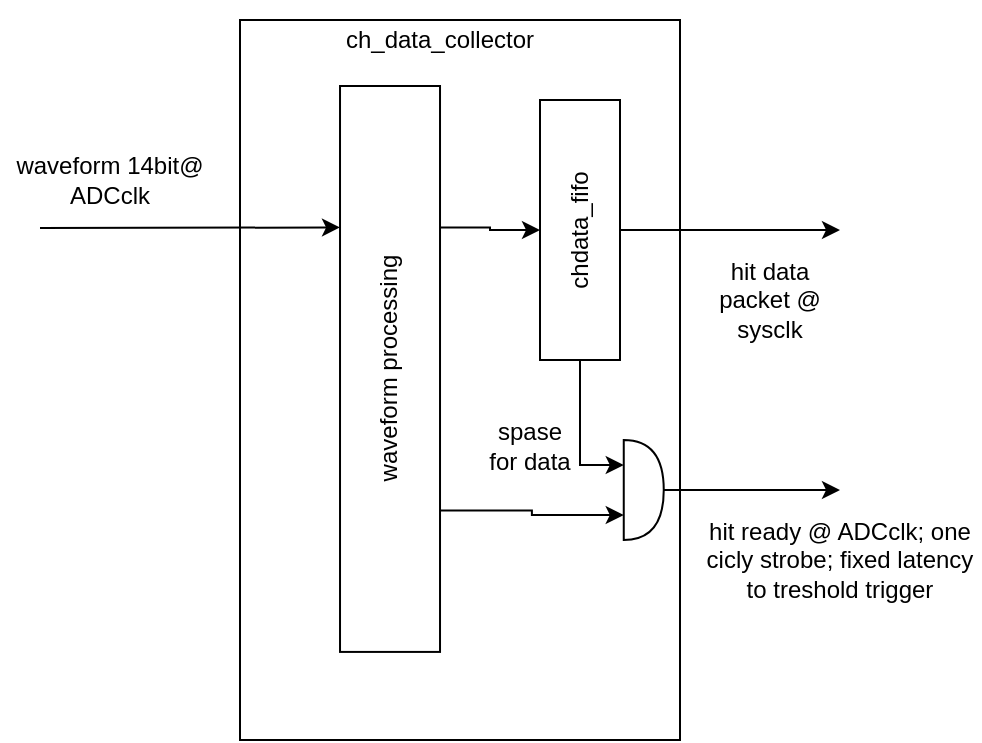 <mxfile version="13.9.9" type="device"><diagram id="AFGwEnbjr_TBrsz1sSME" name="Страница 1"><mxGraphModel dx="1290" dy="968" grid="1" gridSize="10" guides="0" tooltips="1" connect="1" arrows="1" fold="1" page="1" pageScale="1" pageWidth="827" pageHeight="1169" math="0" shadow="0"><root><mxCell id="0"/><mxCell id="1" parent="0"/><mxCell id="KeU4IXL3HK5s4pi147PL-1" value="" style="rounded=0;whiteSpace=wrap;html=1;" vertex="1" parent="1"><mxGeometry x="210" y="210" width="220" height="360" as="geometry"/></mxCell><mxCell id="KeU4IXL3HK5s4pi147PL-2" value="ch_data_collector" style="text;html=1;strokeColor=none;fillColor=none;align=center;verticalAlign=middle;whiteSpace=wrap;rounded=0;" vertex="1" parent="1"><mxGeometry x="230" y="200" width="160" height="40" as="geometry"/></mxCell><mxCell id="KeU4IXL3HK5s4pi147PL-22" style="edgeStyle=orthogonalEdgeStyle;rounded=0;orthogonalLoop=1;jettySize=auto;html=1;exitX=0;exitY=0.5;exitDx=0;exitDy=0;entryX=0;entryY=0.25;entryDx=0;entryDy=0;entryPerimeter=0;" edge="1" parent="1" source="KeU4IXL3HK5s4pi147PL-3" target="KeU4IXL3HK5s4pi147PL-19"><mxGeometry relative="1" as="geometry"/></mxCell><mxCell id="KeU4IXL3HK5s4pi147PL-26" style="edgeStyle=orthogonalEdgeStyle;rounded=0;orthogonalLoop=1;jettySize=auto;html=1;exitX=0.5;exitY=1;exitDx=0;exitDy=0;" edge="1" parent="1" source="KeU4IXL3HK5s4pi147PL-3"><mxGeometry relative="1" as="geometry"><mxPoint x="510" y="315" as="targetPoint"/></mxGeometry></mxCell><mxCell id="KeU4IXL3HK5s4pi147PL-3" value="chdata_fifo" style="rounded=0;whiteSpace=wrap;html=1;rotation=-90;" vertex="1" parent="1"><mxGeometry x="315" y="295" width="130" height="40" as="geometry"/></mxCell><mxCell id="KeU4IXL3HK5s4pi147PL-6" style="edgeStyle=orthogonalEdgeStyle;rounded=0;orthogonalLoop=1;jettySize=auto;html=1;exitX=0.75;exitY=1;exitDx=0;exitDy=0;entryX=0.5;entryY=0;entryDx=0;entryDy=0;" edge="1" parent="1" source="KeU4IXL3HK5s4pi147PL-4" target="KeU4IXL3HK5s4pi147PL-3"><mxGeometry relative="1" as="geometry"/></mxCell><mxCell id="KeU4IXL3HK5s4pi147PL-21" style="edgeStyle=orthogonalEdgeStyle;rounded=0;orthogonalLoop=1;jettySize=auto;html=1;exitX=0.25;exitY=1;exitDx=0;exitDy=0;entryX=0;entryY=0.75;entryDx=0;entryDy=0;entryPerimeter=0;" edge="1" parent="1" source="KeU4IXL3HK5s4pi147PL-4" target="KeU4IXL3HK5s4pi147PL-19"><mxGeometry relative="1" as="geometry"/></mxCell><mxCell id="KeU4IXL3HK5s4pi147PL-4" value="waveform processing" style="rounded=0;whiteSpace=wrap;html=1;rotation=-90;" vertex="1" parent="1"><mxGeometry x="143.53" y="359.48" width="282.96" height="50" as="geometry"/></mxCell><mxCell id="KeU4IXL3HK5s4pi147PL-7" value="" style="endArrow=classic;html=1;entryX=0.75;entryY=0;entryDx=0;entryDy=0;" edge="1" parent="1" target="KeU4IXL3HK5s4pi147PL-4"><mxGeometry width="50" height="50" relative="1" as="geometry"><mxPoint x="110" y="314" as="sourcePoint"/><mxPoint x="530" y="460" as="targetPoint"/></mxGeometry></mxCell><mxCell id="KeU4IXL3HK5s4pi147PL-8" value="waveform 14bit@ ADCclk" style="text;html=1;strokeColor=none;fillColor=none;align=center;verticalAlign=middle;whiteSpace=wrap;rounded=0;" vertex="1" parent="1"><mxGeometry x="90" y="280" width="110" height="20" as="geometry"/></mxCell><mxCell id="KeU4IXL3HK5s4pi147PL-10" value="hit ready @ ADCclk; one cicly strobe; fixed latency to treshold trigger" style="text;html=1;strokeColor=none;fillColor=none;align=center;verticalAlign=middle;whiteSpace=wrap;rounded=0;" vertex="1" parent="1"><mxGeometry x="440" y="460" width="140" height="40" as="geometry"/></mxCell><mxCell id="KeU4IXL3HK5s4pi147PL-18" value="hit data packet @ sysclk" style="text;html=1;strokeColor=none;fillColor=none;align=center;verticalAlign=middle;whiteSpace=wrap;rounded=0;" vertex="1" parent="1"><mxGeometry x="440" y="340" width="70" height="20" as="geometry"/></mxCell><mxCell id="KeU4IXL3HK5s4pi147PL-24" style="edgeStyle=orthogonalEdgeStyle;rounded=0;orthogonalLoop=1;jettySize=auto;html=1;exitX=1;exitY=0.5;exitDx=0;exitDy=0;exitPerimeter=0;" edge="1" parent="1" source="KeU4IXL3HK5s4pi147PL-19"><mxGeometry relative="1" as="geometry"><mxPoint x="510" y="445" as="targetPoint"/></mxGeometry></mxCell><mxCell id="KeU4IXL3HK5s4pi147PL-19" value="" style="shape=or;whiteSpace=wrap;html=1;" vertex="1" parent="1"><mxGeometry x="401.88" y="420" width="20" height="50" as="geometry"/></mxCell><mxCell id="KeU4IXL3HK5s4pi147PL-25" value="spase for data" style="text;html=1;strokeColor=none;fillColor=none;align=center;verticalAlign=middle;whiteSpace=wrap;rounded=0;" vertex="1" parent="1"><mxGeometry x="330" y="412.99" width="50" height="20" as="geometry"/></mxCell></root></mxGraphModel></diagram></mxfile>